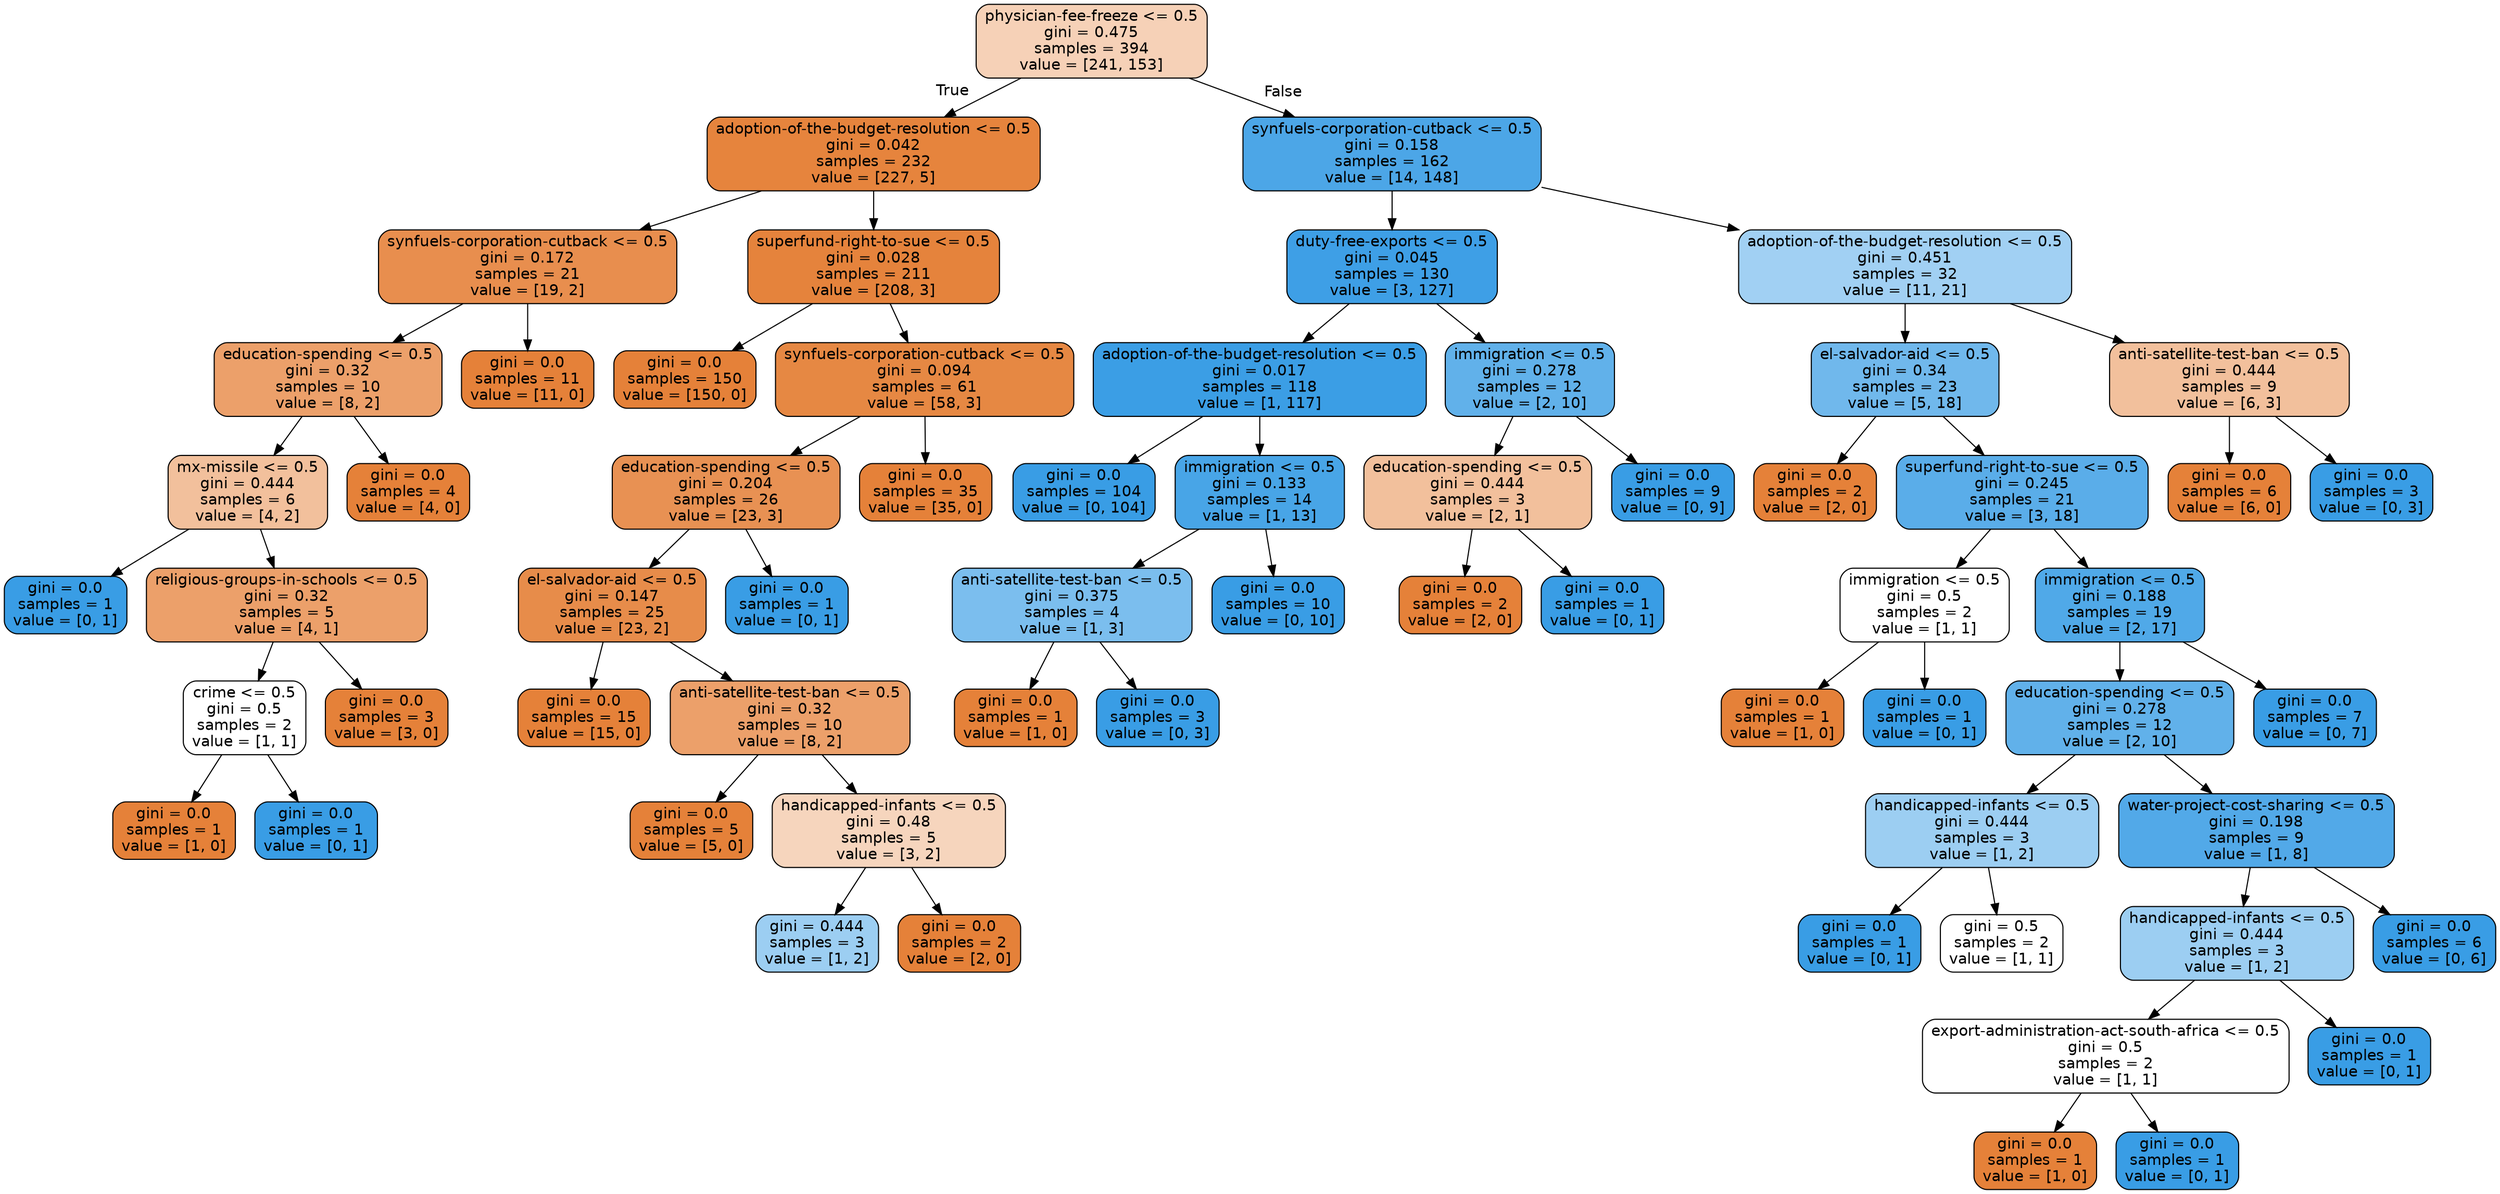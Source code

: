 digraph Tree {
node [shape=box, style="filled, rounded", color="black", fontname="helvetica"] ;
edge [fontname="helvetica"] ;
0 [label="physician-fee-freeze <= 0.5\ngini = 0.475\nsamples = 394\nvalue = [241, 153]", fillcolor="#f6d1b7"] ;
1 [label="adoption-of-the-budget-resolution <= 0.5\ngini = 0.042\nsamples = 232\nvalue = [227, 5]", fillcolor="#e6843d"] ;
0 -> 1 [labeldistance=2.5, labelangle=45, headlabel="True"] ;
2 [label="synfuels-corporation-cutback <= 0.5\ngini = 0.172\nsamples = 21\nvalue = [19, 2]", fillcolor="#e88e4e"] ;
1 -> 2 ;
3 [label="education-spending <= 0.5\ngini = 0.32\nsamples = 10\nvalue = [8, 2]", fillcolor="#eca06a"] ;
2 -> 3 ;
4 [label="mx-missile <= 0.5\ngini = 0.444\nsamples = 6\nvalue = [4, 2]", fillcolor="#f2c09c"] ;
3 -> 4 ;
5 [label="gini = 0.0\nsamples = 1\nvalue = [0, 1]", fillcolor="#399de5"] ;
4 -> 5 ;
6 [label="religious-groups-in-schools <= 0.5\ngini = 0.32\nsamples = 5\nvalue = [4, 1]", fillcolor="#eca06a"] ;
4 -> 6 ;
7 [label="crime <= 0.5\ngini = 0.5\nsamples = 2\nvalue = [1, 1]", fillcolor="#ffffff"] ;
6 -> 7 ;
8 [label="gini = 0.0\nsamples = 1\nvalue = [1, 0]", fillcolor="#e58139"] ;
7 -> 8 ;
9 [label="gini = 0.0\nsamples = 1\nvalue = [0, 1]", fillcolor="#399de5"] ;
7 -> 9 ;
10 [label="gini = 0.0\nsamples = 3\nvalue = [3, 0]", fillcolor="#e58139"] ;
6 -> 10 ;
11 [label="gini = 0.0\nsamples = 4\nvalue = [4, 0]", fillcolor="#e58139"] ;
3 -> 11 ;
12 [label="gini = 0.0\nsamples = 11\nvalue = [11, 0]", fillcolor="#e58139"] ;
2 -> 12 ;
13 [label="superfund-right-to-sue <= 0.5\ngini = 0.028\nsamples = 211\nvalue = [208, 3]", fillcolor="#e5833c"] ;
1 -> 13 ;
14 [label="gini = 0.0\nsamples = 150\nvalue = [150, 0]", fillcolor="#e58139"] ;
13 -> 14 ;
15 [label="synfuels-corporation-cutback <= 0.5\ngini = 0.094\nsamples = 61\nvalue = [58, 3]", fillcolor="#e68843"] ;
13 -> 15 ;
16 [label="education-spending <= 0.5\ngini = 0.204\nsamples = 26\nvalue = [23, 3]", fillcolor="#e89153"] ;
15 -> 16 ;
17 [label="el-salvador-aid <= 0.5\ngini = 0.147\nsamples = 25\nvalue = [23, 2]", fillcolor="#e78c4a"] ;
16 -> 17 ;
18 [label="gini = 0.0\nsamples = 15\nvalue = [15, 0]", fillcolor="#e58139"] ;
17 -> 18 ;
19 [label="anti-satellite-test-ban <= 0.5\ngini = 0.32\nsamples = 10\nvalue = [8, 2]", fillcolor="#eca06a"] ;
17 -> 19 ;
20 [label="gini = 0.0\nsamples = 5\nvalue = [5, 0]", fillcolor="#e58139"] ;
19 -> 20 ;
21 [label="handicapped-infants <= 0.5\ngini = 0.48\nsamples = 5\nvalue = [3, 2]", fillcolor="#f6d5bd"] ;
19 -> 21 ;
22 [label="gini = 0.444\nsamples = 3\nvalue = [1, 2]", fillcolor="#9ccef2"] ;
21 -> 22 ;
23 [label="gini = 0.0\nsamples = 2\nvalue = [2, 0]", fillcolor="#e58139"] ;
21 -> 23 ;
24 [label="gini = 0.0\nsamples = 1\nvalue = [0, 1]", fillcolor="#399de5"] ;
16 -> 24 ;
25 [label="gini = 0.0\nsamples = 35\nvalue = [35, 0]", fillcolor="#e58139"] ;
15 -> 25 ;
26 [label="synfuels-corporation-cutback <= 0.5\ngini = 0.158\nsamples = 162\nvalue = [14, 148]", fillcolor="#4ca6e7"] ;
0 -> 26 [labeldistance=2.5, labelangle=-45, headlabel="False"] ;
27 [label="duty-free-exports <= 0.5\ngini = 0.045\nsamples = 130\nvalue = [3, 127]", fillcolor="#3e9fe6"] ;
26 -> 27 ;
28 [label="adoption-of-the-budget-resolution <= 0.5\ngini = 0.017\nsamples = 118\nvalue = [1, 117]", fillcolor="#3b9ee5"] ;
27 -> 28 ;
29 [label="gini = 0.0\nsamples = 104\nvalue = [0, 104]", fillcolor="#399de5"] ;
28 -> 29 ;
30 [label="immigration <= 0.5\ngini = 0.133\nsamples = 14\nvalue = [1, 13]", fillcolor="#48a5e7"] ;
28 -> 30 ;
31 [label="anti-satellite-test-ban <= 0.5\ngini = 0.375\nsamples = 4\nvalue = [1, 3]", fillcolor="#7bbeee"] ;
30 -> 31 ;
32 [label="gini = 0.0\nsamples = 1\nvalue = [1, 0]", fillcolor="#e58139"] ;
31 -> 32 ;
33 [label="gini = 0.0\nsamples = 3\nvalue = [0, 3]", fillcolor="#399de5"] ;
31 -> 33 ;
34 [label="gini = 0.0\nsamples = 10\nvalue = [0, 10]", fillcolor="#399de5"] ;
30 -> 34 ;
35 [label="immigration <= 0.5\ngini = 0.278\nsamples = 12\nvalue = [2, 10]", fillcolor="#61b1ea"] ;
27 -> 35 ;
36 [label="education-spending <= 0.5\ngini = 0.444\nsamples = 3\nvalue = [2, 1]", fillcolor="#f2c09c"] ;
35 -> 36 ;
37 [label="gini = 0.0\nsamples = 2\nvalue = [2, 0]", fillcolor="#e58139"] ;
36 -> 37 ;
38 [label="gini = 0.0\nsamples = 1\nvalue = [0, 1]", fillcolor="#399de5"] ;
36 -> 38 ;
39 [label="gini = 0.0\nsamples = 9\nvalue = [0, 9]", fillcolor="#399de5"] ;
35 -> 39 ;
40 [label="adoption-of-the-budget-resolution <= 0.5\ngini = 0.451\nsamples = 32\nvalue = [11, 21]", fillcolor="#a1d0f3"] ;
26 -> 40 ;
41 [label="el-salvador-aid <= 0.5\ngini = 0.34\nsamples = 23\nvalue = [5, 18]", fillcolor="#70b8ec"] ;
40 -> 41 ;
42 [label="gini = 0.0\nsamples = 2\nvalue = [2, 0]", fillcolor="#e58139"] ;
41 -> 42 ;
43 [label="superfund-right-to-sue <= 0.5\ngini = 0.245\nsamples = 21\nvalue = [3, 18]", fillcolor="#5aade9"] ;
41 -> 43 ;
44 [label="immigration <= 0.5\ngini = 0.5\nsamples = 2\nvalue = [1, 1]", fillcolor="#ffffff"] ;
43 -> 44 ;
45 [label="gini = 0.0\nsamples = 1\nvalue = [1, 0]", fillcolor="#e58139"] ;
44 -> 45 ;
46 [label="gini = 0.0\nsamples = 1\nvalue = [0, 1]", fillcolor="#399de5"] ;
44 -> 46 ;
47 [label="immigration <= 0.5\ngini = 0.188\nsamples = 19\nvalue = [2, 17]", fillcolor="#50a9e8"] ;
43 -> 47 ;
48 [label="education-spending <= 0.5\ngini = 0.278\nsamples = 12\nvalue = [2, 10]", fillcolor="#61b1ea"] ;
47 -> 48 ;
49 [label="handicapped-infants <= 0.5\ngini = 0.444\nsamples = 3\nvalue = [1, 2]", fillcolor="#9ccef2"] ;
48 -> 49 ;
50 [label="gini = 0.0\nsamples = 1\nvalue = [0, 1]", fillcolor="#399de5"] ;
49 -> 50 ;
51 [label="gini = 0.5\nsamples = 2\nvalue = [1, 1]", fillcolor="#ffffff"] ;
49 -> 51 ;
52 [label="water-project-cost-sharing <= 0.5\ngini = 0.198\nsamples = 9\nvalue = [1, 8]", fillcolor="#52a9e8"] ;
48 -> 52 ;
53 [label="handicapped-infants <= 0.5\ngini = 0.444\nsamples = 3\nvalue = [1, 2]", fillcolor="#9ccef2"] ;
52 -> 53 ;
54 [label="export-administration-act-south-africa <= 0.5\ngini = 0.5\nsamples = 2\nvalue = [1, 1]", fillcolor="#ffffff"] ;
53 -> 54 ;
55 [label="gini = 0.0\nsamples = 1\nvalue = [1, 0]", fillcolor="#e58139"] ;
54 -> 55 ;
56 [label="gini = 0.0\nsamples = 1\nvalue = [0, 1]", fillcolor="#399de5"] ;
54 -> 56 ;
57 [label="gini = 0.0\nsamples = 1\nvalue = [0, 1]", fillcolor="#399de5"] ;
53 -> 57 ;
58 [label="gini = 0.0\nsamples = 6\nvalue = [0, 6]", fillcolor="#399de5"] ;
52 -> 58 ;
59 [label="gini = 0.0\nsamples = 7\nvalue = [0, 7]", fillcolor="#399de5"] ;
47 -> 59 ;
60 [label="anti-satellite-test-ban <= 0.5\ngini = 0.444\nsamples = 9\nvalue = [6, 3]", fillcolor="#f2c09c"] ;
40 -> 60 ;
61 [label="gini = 0.0\nsamples = 6\nvalue = [6, 0]", fillcolor="#e58139"] ;
60 -> 61 ;
62 [label="gini = 0.0\nsamples = 3\nvalue = [0, 3]", fillcolor="#399de5"] ;
60 -> 62 ;
}